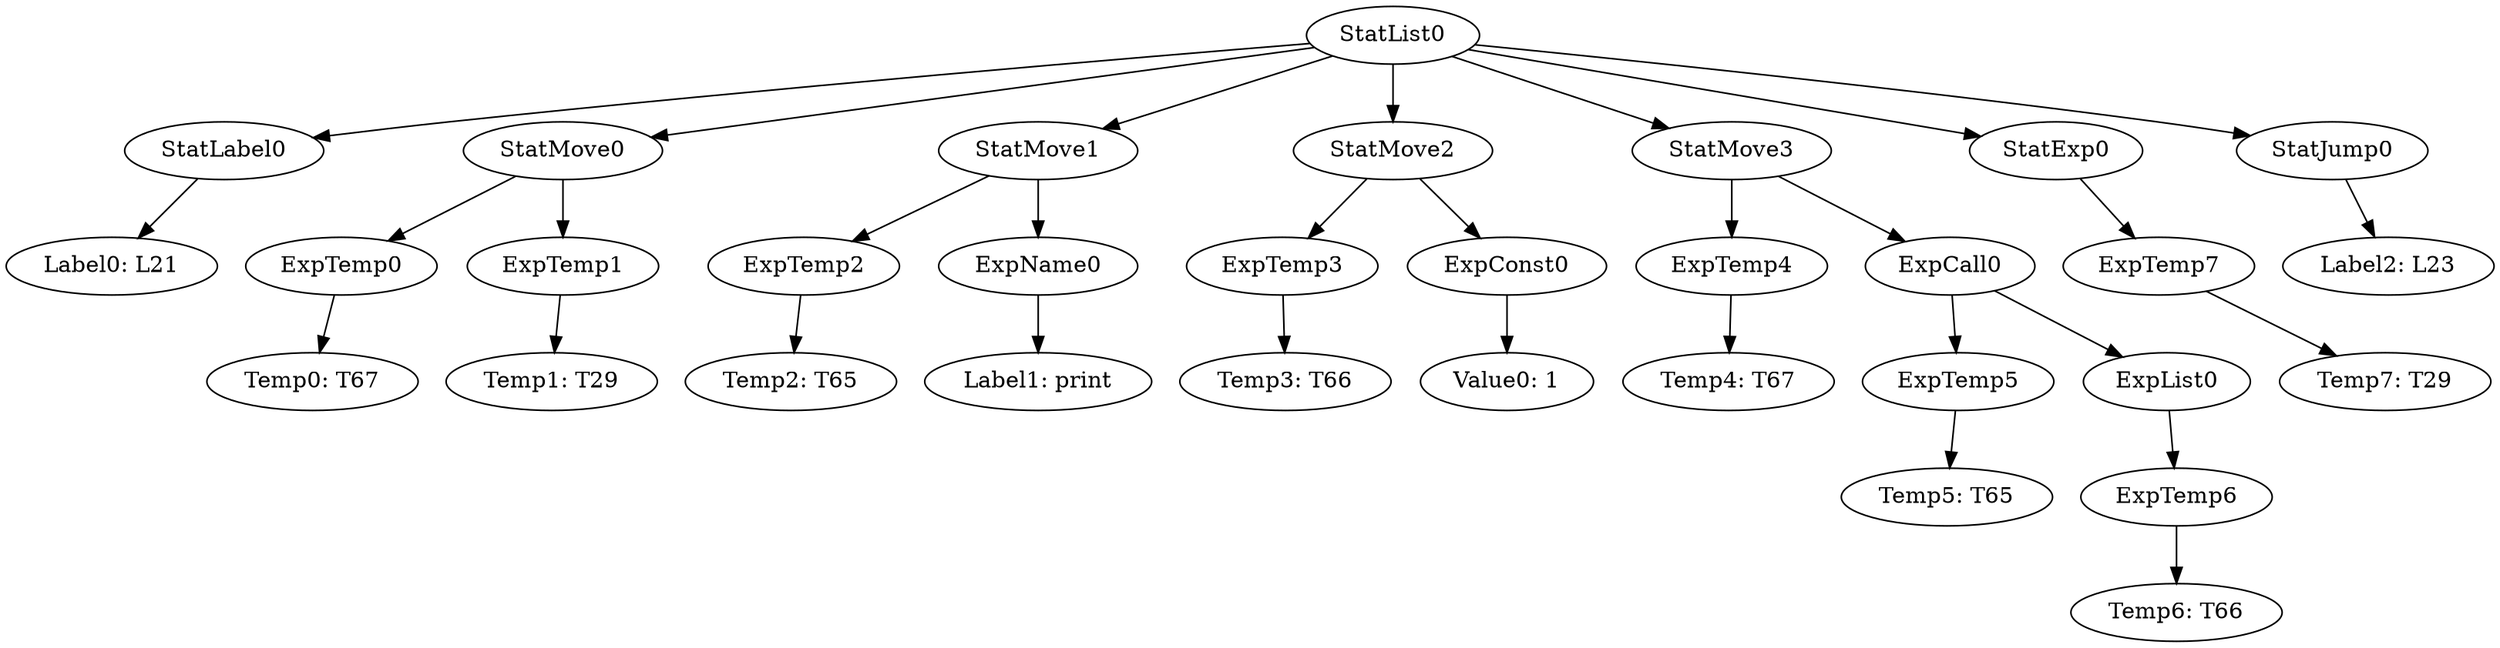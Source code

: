 digraph {
	ordering = out;
	ExpList0 -> ExpTemp6;
	ExpTemp6 -> "Temp6: T66";
	StatJump0 -> "Label2: L23";
	ExpTemp5 -> "Temp5: T65";
	StatMove3 -> ExpTemp4;
	StatMove3 -> ExpCall0;
	ExpCall0 -> ExpTemp5;
	ExpCall0 -> ExpList0;
	ExpTemp4 -> "Temp4: T67";
	ExpConst0 -> "Value0: 1";
	StatMove0 -> ExpTemp0;
	StatMove0 -> ExpTemp1;
	StatExp0 -> ExpTemp7;
	ExpTemp0 -> "Temp0: T67";
	StatList0 -> StatLabel0;
	StatList0 -> StatMove0;
	StatList0 -> StatMove1;
	StatList0 -> StatMove2;
	StatList0 -> StatMove3;
	StatList0 -> StatExp0;
	StatList0 -> StatJump0;
	StatLabel0 -> "Label0: L21";
	ExpTemp3 -> "Temp3: T66";
	ExpTemp1 -> "Temp1: T29";
	StatMove1 -> ExpTemp2;
	StatMove1 -> ExpName0;
	ExpTemp2 -> "Temp2: T65";
	StatMove2 -> ExpTemp3;
	StatMove2 -> ExpConst0;
	ExpTemp7 -> "Temp7: T29";
	ExpName0 -> "Label1: print";
}

